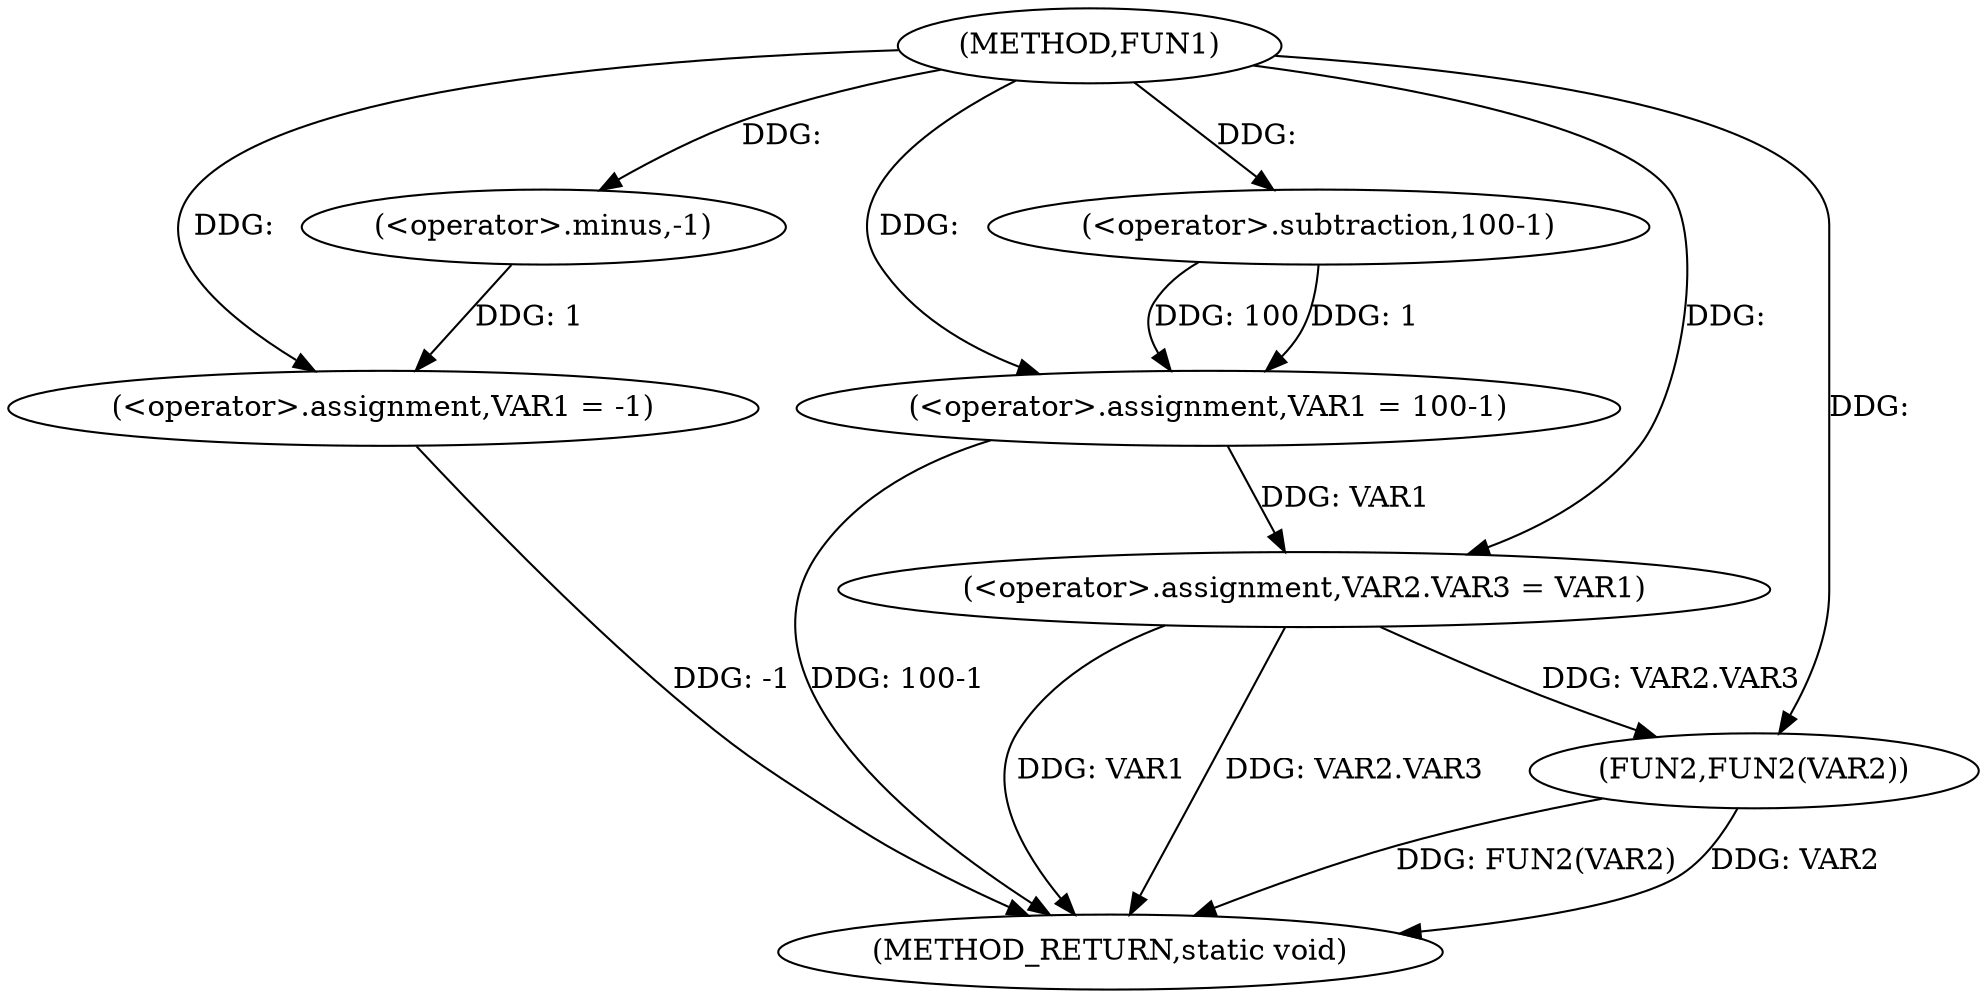 digraph FUN1 {  
"1000100" [label = "(METHOD,FUN1)" ]
"1000120" [label = "(METHOD_RETURN,static void)" ]
"1000104" [label = "(<operator>.assignment,VAR1 = -1)" ]
"1000106" [label = "(<operator>.minus,-1)" ]
"1000108" [label = "(<operator>.assignment,VAR1 = 100-1)" ]
"1000110" [label = "(<operator>.subtraction,100-1)" ]
"1000113" [label = "(<operator>.assignment,VAR2.VAR3 = VAR1)" ]
"1000118" [label = "(FUN2,FUN2(VAR2))" ]
  "1000113" -> "1000120"  [ label = "DDG: VAR1"] 
  "1000113" -> "1000120"  [ label = "DDG: VAR2.VAR3"] 
  "1000118" -> "1000120"  [ label = "DDG: FUN2(VAR2)"] 
  "1000118" -> "1000120"  [ label = "DDG: VAR2"] 
  "1000104" -> "1000120"  [ label = "DDG: -1"] 
  "1000108" -> "1000120"  [ label = "DDG: 100-1"] 
  "1000106" -> "1000104"  [ label = "DDG: 1"] 
  "1000100" -> "1000104"  [ label = "DDG: "] 
  "1000100" -> "1000106"  [ label = "DDG: "] 
  "1000110" -> "1000108"  [ label = "DDG: 100"] 
  "1000110" -> "1000108"  [ label = "DDG: 1"] 
  "1000100" -> "1000108"  [ label = "DDG: "] 
  "1000100" -> "1000110"  [ label = "DDG: "] 
  "1000108" -> "1000113"  [ label = "DDG: VAR1"] 
  "1000100" -> "1000113"  [ label = "DDG: "] 
  "1000113" -> "1000118"  [ label = "DDG: VAR2.VAR3"] 
  "1000100" -> "1000118"  [ label = "DDG: "] 
}
